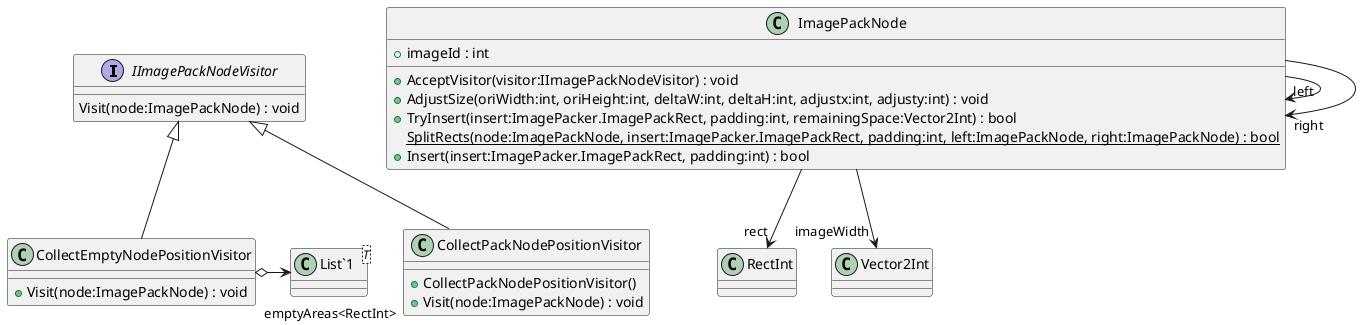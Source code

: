 @startuml
interface IImagePackNodeVisitor {
    Visit(node:ImagePackNode) : void
}
class CollectEmptyNodePositionVisitor {
    + Visit(node:ImagePackNode) : void
}
class CollectPackNodePositionVisitor {
    + CollectPackNodePositionVisitor()
    + Visit(node:ImagePackNode) : void
}
class ImagePackNode {
    + imageId : int
    + AcceptVisitor(visitor:IImagePackNodeVisitor) : void
    + AdjustSize(oriWidth:int, oriHeight:int, deltaW:int, deltaH:int, adjustx:int, adjusty:int) : void
    + TryInsert(insert:ImagePacker.ImagePackRect, padding:int, remainingSpace:Vector2Int) : bool
    {static} SplitRects(node:ImagePackNode, insert:ImagePacker.ImagePackRect, padding:int, left:ImagePackNode, right:ImagePackNode) : bool
    + Insert(insert:ImagePacker.ImagePackRect, padding:int) : bool
}
class "List`1"<T> {
}
IImagePackNodeVisitor <|-- CollectEmptyNodePositionVisitor
CollectEmptyNodePositionVisitor o-> "emptyAreas<RectInt>" "List`1"
IImagePackNodeVisitor <|-- CollectPackNodePositionVisitor
ImagePackNode --> "left" ImagePackNode
ImagePackNode --> "right" ImagePackNode
ImagePackNode --> "rect" RectInt
ImagePackNode --> "imageWidth" Vector2Int
@enduml
